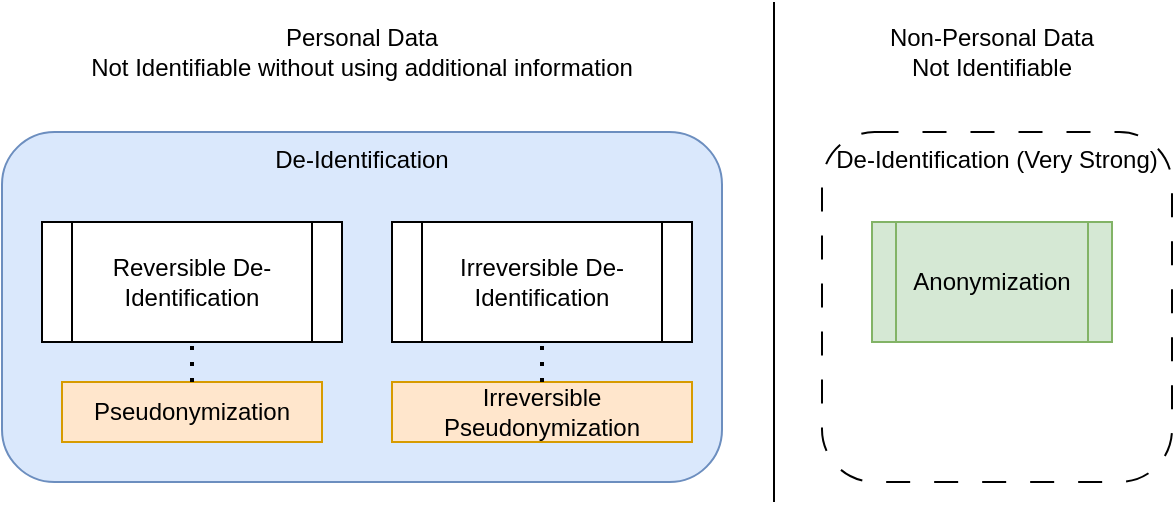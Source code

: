 <mxfile version="26.1.1">
  <diagram name="Page-1" id="DC2pnpQPsMaWloe6qrdB">
    <mxGraphModel dx="666" dy="466" grid="1" gridSize="10" guides="1" tooltips="1" connect="1" arrows="1" fold="1" page="1" pageScale="1" pageWidth="850" pageHeight="1100" math="0" shadow="0">
      <root>
        <mxCell id="0" />
        <mxCell id="1" parent="0" />
        <mxCell id="Whh8B8QUoMx5QqMh04Pi-8" value="De-Identification" style="rounded=1;whiteSpace=wrap;html=1;fillColor=#dae8fc;strokeColor=#6c8ebf;verticalAlign=top;" vertex="1" parent="1">
          <mxGeometry x="80" y="255" width="360" height="175" as="geometry" />
        </mxCell>
        <mxCell id="Whh8B8QUoMx5QqMh04Pi-10" value="Reversible De-Identification" style="shape=process;whiteSpace=wrap;html=1;backgroundOutline=1;" vertex="1" parent="1">
          <mxGeometry x="100" y="300" width="150" height="60" as="geometry" />
        </mxCell>
        <mxCell id="Whh8B8QUoMx5QqMh04Pi-11" value="Irreversible De-Identification" style="shape=process;whiteSpace=wrap;html=1;backgroundOutline=1;" vertex="1" parent="1">
          <mxGeometry x="275" y="300" width="150" height="60" as="geometry" />
        </mxCell>
        <mxCell id="Whh8B8QUoMx5QqMh04Pi-13" value="" style="endArrow=none;html=1;rounded=0;" edge="1" parent="1">
          <mxGeometry width="50" height="50" relative="1" as="geometry">
            <mxPoint x="466" y="440" as="sourcePoint" />
            <mxPoint x="466" y="190" as="targetPoint" />
          </mxGeometry>
        </mxCell>
        <mxCell id="Whh8B8QUoMx5QqMh04Pi-15" value="&lt;div&gt;Personal Data&lt;/div&gt;Not Identifiable without using additional information" style="text;html=1;align=center;verticalAlign=middle;whiteSpace=wrap;rounded=0;" vertex="1" parent="1">
          <mxGeometry x="90" y="200" width="340" height="30" as="geometry" />
        </mxCell>
        <mxCell id="Whh8B8QUoMx5QqMh04Pi-16" value="&lt;div&gt;Non-Personal Data&lt;/div&gt;Not Identifiable" style="text;html=1;align=center;verticalAlign=middle;whiteSpace=wrap;rounded=0;" vertex="1" parent="1">
          <mxGeometry x="485" y="200" width="180" height="30" as="geometry" />
        </mxCell>
        <mxCell id="Whh8B8QUoMx5QqMh04Pi-30" value="De-Identification (Very Strong)" style="rounded=1;whiteSpace=wrap;html=1;verticalAlign=top;dashed=1;dashPattern=12 12;" vertex="1" parent="1">
          <mxGeometry x="490" y="255" width="175" height="175" as="geometry" />
        </mxCell>
        <mxCell id="Whh8B8QUoMx5QqMh04Pi-17" value="Anonymization" style="shape=process;whiteSpace=wrap;html=1;backgroundOutline=1;fillColor=#d5e8d4;strokeColor=#82b366;" vertex="1" parent="1">
          <mxGeometry x="515" y="300" width="120" height="60" as="geometry" />
        </mxCell>
        <mxCell id="Whh8B8QUoMx5QqMh04Pi-31" value="Pseudonymization" style="text;html=1;align=center;verticalAlign=middle;whiteSpace=wrap;rounded=0;fillColor=#ffe6cc;strokeColor=#d79b00;" vertex="1" parent="1">
          <mxGeometry x="110" y="380" width="130" height="30" as="geometry" />
        </mxCell>
        <mxCell id="Whh8B8QUoMx5QqMh04Pi-32" value="Irreversible&lt;div&gt;Pseudonymization&lt;/div&gt;" style="text;html=1;align=center;verticalAlign=middle;whiteSpace=wrap;rounded=0;fillColor=#ffe6cc;strokeColor=#d79b00;" vertex="1" parent="1">
          <mxGeometry x="275" y="380" width="150" height="30" as="geometry" />
        </mxCell>
        <mxCell id="Whh8B8QUoMx5QqMh04Pi-35" value="" style="endArrow=none;dashed=1;html=1;dashPattern=1 3;strokeWidth=2;rounded=0;entryX=0.5;entryY=1;entryDx=0;entryDy=0;exitX=0.5;exitY=0;exitDx=0;exitDy=0;" edge="1" parent="1" source="Whh8B8QUoMx5QqMh04Pi-31" target="Whh8B8QUoMx5QqMh04Pi-10">
          <mxGeometry width="50" height="50" relative="1" as="geometry">
            <mxPoint x="180" y="390" as="sourcePoint" />
            <mxPoint x="410" y="330" as="targetPoint" />
          </mxGeometry>
        </mxCell>
        <mxCell id="Whh8B8QUoMx5QqMh04Pi-39" value="" style="endArrow=none;dashed=1;html=1;dashPattern=1 3;strokeWidth=2;rounded=0;exitX=0.5;exitY=0;exitDx=0;exitDy=0;entryX=0.5;entryY=1;entryDx=0;entryDy=0;" edge="1" parent="1" source="Whh8B8QUoMx5QqMh04Pi-32" target="Whh8B8QUoMx5QqMh04Pi-11">
          <mxGeometry width="50" height="50" relative="1" as="geometry">
            <mxPoint x="360" y="380" as="sourcePoint" />
            <mxPoint x="410" y="330" as="targetPoint" />
          </mxGeometry>
        </mxCell>
      </root>
    </mxGraphModel>
  </diagram>
</mxfile>
